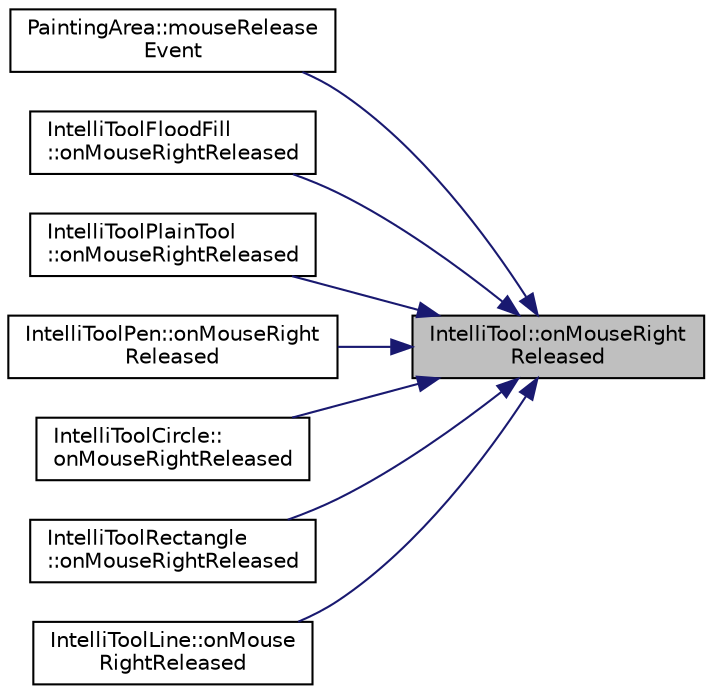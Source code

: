digraph "IntelliTool::onMouseRightReleased"
{
 // LATEX_PDF_SIZE
  edge [fontname="Helvetica",fontsize="10",labelfontname="Helvetica",labelfontsize="10"];
  node [fontname="Helvetica",fontsize="10",shape=record];
  rankdir="RL";
  Node1 [label="IntelliTool::onMouseRight\lReleased",height=0.2,width=0.4,color="black", fillcolor="grey75", style="filled", fontcolor="black",tooltip="A function managing the right click Released of a Mouse. Merging the Canvas to Active...."];
  Node1 -> Node2 [dir="back",color="midnightblue",fontsize="10",style="solid",fontname="Helvetica"];
  Node2 [label="PaintingArea::mouseRelease\lEvent",height=0.2,width=0.4,color="black", fillcolor="white", style="filled",URL="$class_painting_area.html#a35b5df914acb608cc29717659793359c",tooltip=" "];
  Node1 -> Node3 [dir="back",color="midnightblue",fontsize="10",style="solid",fontname="Helvetica"];
  Node3 [label="IntelliToolFloodFill\l::onMouseRightReleased",height=0.2,width=0.4,color="black", fillcolor="white", style="filled",URL="$class_intelli_tool_flood_fill.html#a39cf49c0ce46f96be3510f0b70c9d892",tooltip="A function managing the right click Released of a Mouse. Merging the Canvas to Active...."];
  Node1 -> Node4 [dir="back",color="midnightblue",fontsize="10",style="solid",fontname="Helvetica"];
  Node4 [label="IntelliToolPlainTool\l::onMouseRightReleased",height=0.2,width=0.4,color="black", fillcolor="white", style="filled",URL="$class_intelli_tool_plain_tool.html#a2ae458f1b04eb77a47f6dca5e91e33b8",tooltip="A function managing the right click Released of a Mouse. Merging the Canvas to Active...."];
  Node1 -> Node5 [dir="back",color="midnightblue",fontsize="10",style="solid",fontname="Helvetica"];
  Node5 [label="IntelliToolPen::onMouseRight\lReleased",height=0.2,width=0.4,color="black", fillcolor="white", style="filled",URL="$class_intelli_tool_pen.html#abf8562e8cd2da586afdf4d47b3a4ff13",tooltip="A function managing the right click Released of a Mouse. Merging the Canvas to Active...."];
  Node1 -> Node6 [dir="back",color="midnightblue",fontsize="10",style="solid",fontname="Helvetica"];
  Node6 [label="IntelliToolCircle::\lonMouseRightReleased",height=0.2,width=0.4,color="black", fillcolor="white", style="filled",URL="$class_intelli_tool_circle.html#aca07540f2f7ccb3d2c0b84890c1afc4c",tooltip="A function managing the right click Released of a Mouse. Merging the Canvas to Active...."];
  Node1 -> Node7 [dir="back",color="midnightblue",fontsize="10",style="solid",fontname="Helvetica"];
  Node7 [label="IntelliToolRectangle\l::onMouseRightReleased",height=0.2,width=0.4,color="black", fillcolor="white", style="filled",URL="$class_intelli_tool_rectangle.html#ad43f653256a6516b9398f82054be0d7f",tooltip="A function managing the right click Released of a Mouse. Merging the Canvas to Active...."];
  Node1 -> Node8 [dir="back",color="midnightblue",fontsize="10",style="solid",fontname="Helvetica"];
  Node8 [label="IntelliToolLine::onMouse\lRightReleased",height=0.2,width=0.4,color="black", fillcolor="white", style="filled",URL="$class_intelli_tool_line.html#a6214918cba5753f89d97de4559a2b9b2",tooltip="A function managing the right click Released of a Mouse. Merging the Canvas to Active...."];
}

